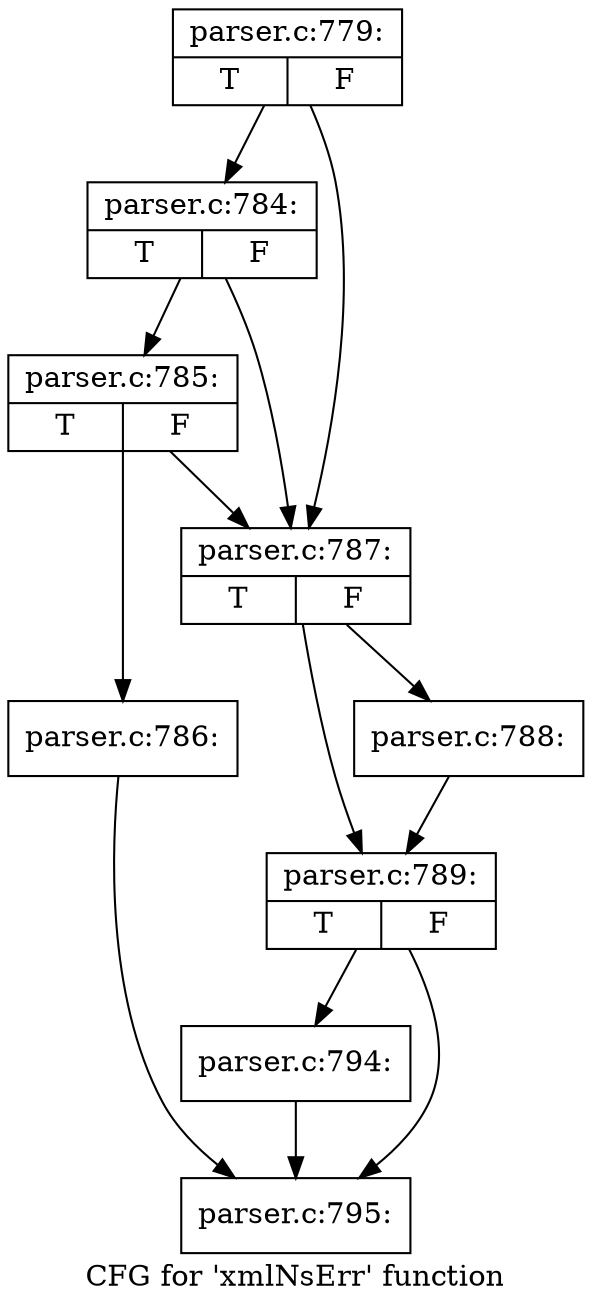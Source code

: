digraph "CFG for 'xmlNsErr' function" {
	label="CFG for 'xmlNsErr' function";

	Node0x5c88a40 [shape=record,label="{parser.c:779:|{<s0>T|<s1>F}}"];
	Node0x5c88a40 -> Node0x60aaa60;
	Node0x5c88a40 -> Node0x60aa990;
	Node0x60aaa60 [shape=record,label="{parser.c:784:|{<s0>T|<s1>F}}"];
	Node0x60aaa60 -> Node0x60aa9e0;
	Node0x60aaa60 -> Node0x60aa990;
	Node0x60aa9e0 [shape=record,label="{parser.c:785:|{<s0>T|<s1>F}}"];
	Node0x60aa9e0 -> Node0x60aa940;
	Node0x60aa9e0 -> Node0x60aa990;
	Node0x60aa940 [shape=record,label="{parser.c:786:}"];
	Node0x60aa940 -> Node0x60ac7f0;
	Node0x60aa990 [shape=record,label="{parser.c:787:|{<s0>T|<s1>F}}"];
	Node0x60aa990 -> Node0x60ab4d0;
	Node0x60aa990 -> Node0x60ab520;
	Node0x60ab4d0 [shape=record,label="{parser.c:788:}"];
	Node0x60ab4d0 -> Node0x60ab520;
	Node0x60ab520 [shape=record,label="{parser.c:789:|{<s0>T|<s1>F}}"];
	Node0x60ab520 -> Node0x60abb70;
	Node0x60ab520 -> Node0x60ac7f0;
	Node0x60abb70 [shape=record,label="{parser.c:794:}"];
	Node0x60abb70 -> Node0x60ac7f0;
	Node0x60ac7f0 [shape=record,label="{parser.c:795:}"];
}
